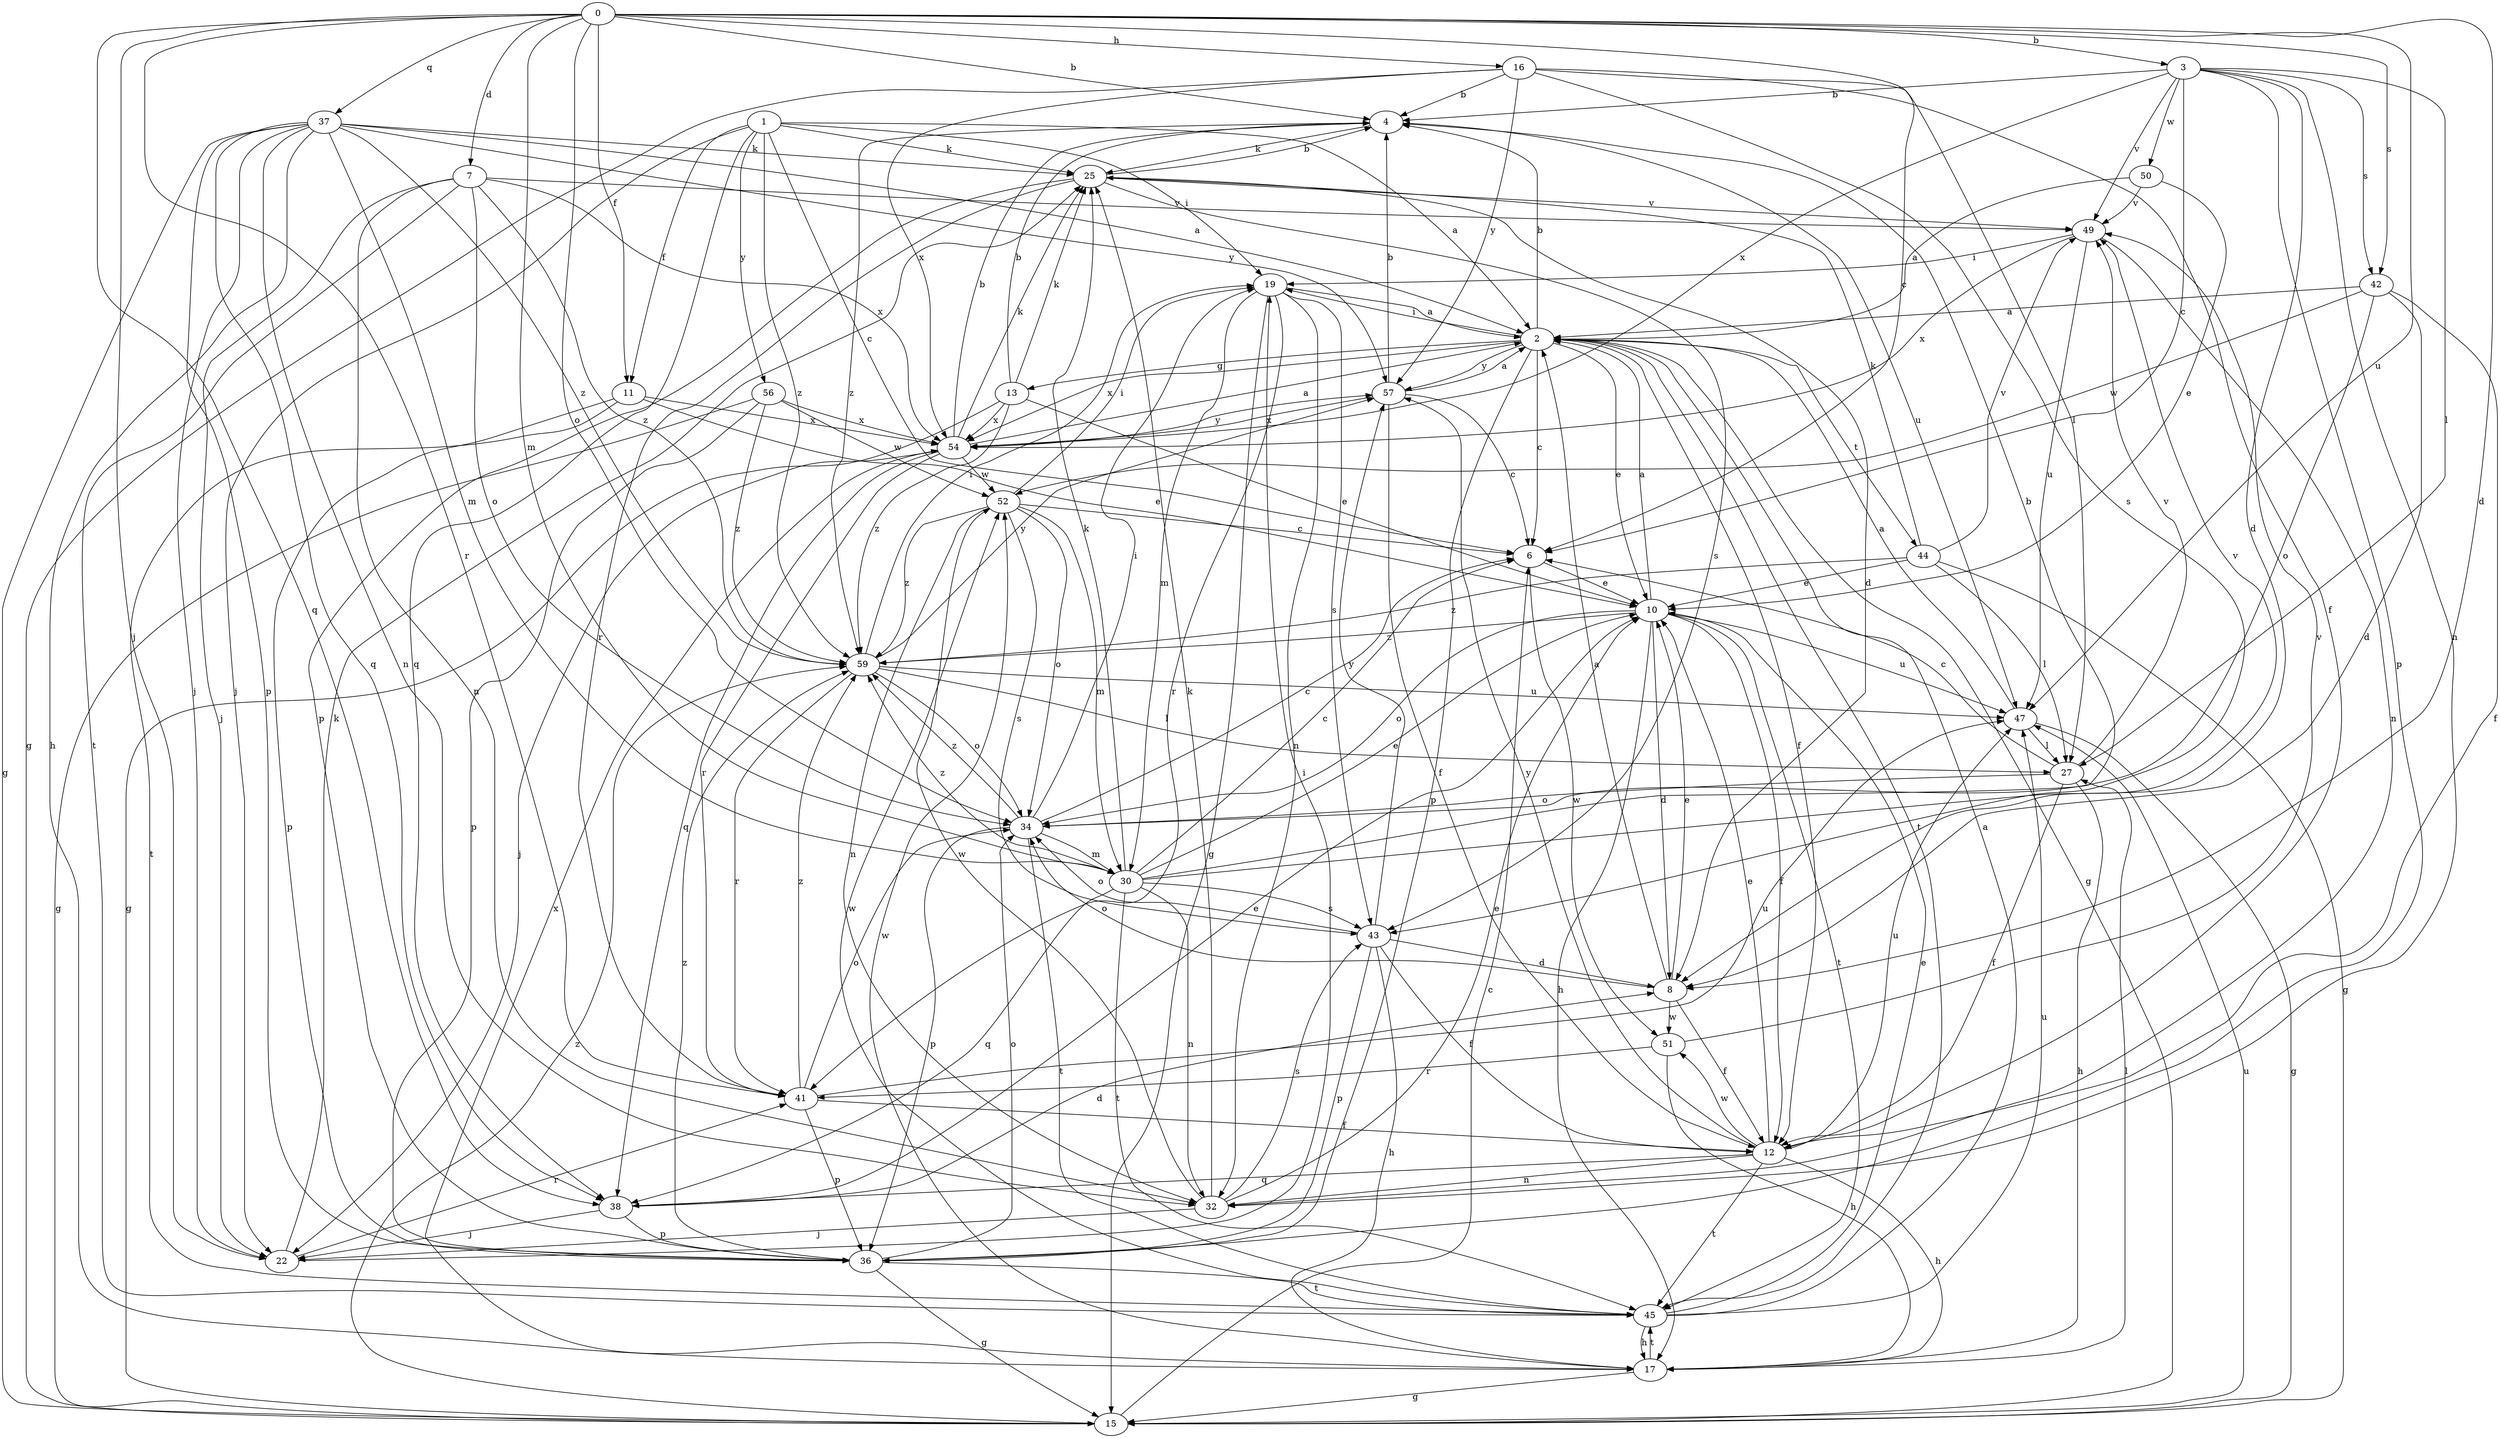 strict digraph  {
0;
1;
2;
3;
4;
6;
7;
8;
10;
11;
12;
13;
15;
16;
17;
19;
22;
25;
27;
30;
32;
34;
36;
37;
38;
41;
42;
43;
44;
45;
47;
49;
50;
51;
52;
54;
56;
57;
59;
0 -> 3  [label=b];
0 -> 4  [label=b];
0 -> 6  [label=c];
0 -> 7  [label=d];
0 -> 8  [label=d];
0 -> 11  [label=f];
0 -> 16  [label=h];
0 -> 22  [label=j];
0 -> 30  [label=m];
0 -> 34  [label=o];
0 -> 37  [label=q];
0 -> 38  [label=q];
0 -> 41  [label=r];
0 -> 42  [label=s];
0 -> 47  [label=u];
1 -> 2  [label=a];
1 -> 6  [label=c];
1 -> 11  [label=f];
1 -> 19  [label=i];
1 -> 22  [label=j];
1 -> 25  [label=k];
1 -> 38  [label=q];
1 -> 56  [label=y];
1 -> 59  [label=z];
2 -> 4  [label=b];
2 -> 6  [label=c];
2 -> 10  [label=e];
2 -> 12  [label=f];
2 -> 13  [label=g];
2 -> 15  [label=g];
2 -> 19  [label=i];
2 -> 36  [label=p];
2 -> 44  [label=t];
2 -> 45  [label=t];
2 -> 54  [label=x];
2 -> 57  [label=y];
3 -> 4  [label=b];
3 -> 6  [label=c];
3 -> 8  [label=d];
3 -> 27  [label=l];
3 -> 32  [label=n];
3 -> 36  [label=p];
3 -> 42  [label=s];
3 -> 49  [label=v];
3 -> 50  [label=w];
3 -> 54  [label=x];
4 -> 25  [label=k];
4 -> 47  [label=u];
4 -> 59  [label=z];
6 -> 10  [label=e];
6 -> 51  [label=w];
7 -> 22  [label=j];
7 -> 32  [label=n];
7 -> 34  [label=o];
7 -> 45  [label=t];
7 -> 49  [label=v];
7 -> 54  [label=x];
7 -> 59  [label=z];
8 -> 2  [label=a];
8 -> 10  [label=e];
8 -> 12  [label=f];
8 -> 34  [label=o];
8 -> 51  [label=w];
10 -> 2  [label=a];
10 -> 8  [label=d];
10 -> 12  [label=f];
10 -> 17  [label=h];
10 -> 34  [label=o];
10 -> 45  [label=t];
10 -> 47  [label=u];
10 -> 59  [label=z];
11 -> 10  [label=e];
11 -> 36  [label=p];
11 -> 45  [label=t];
11 -> 54  [label=x];
12 -> 10  [label=e];
12 -> 17  [label=h];
12 -> 32  [label=n];
12 -> 38  [label=q];
12 -> 45  [label=t];
12 -> 47  [label=u];
12 -> 51  [label=w];
12 -> 57  [label=y];
13 -> 4  [label=b];
13 -> 10  [label=e];
13 -> 15  [label=g];
13 -> 25  [label=k];
13 -> 54  [label=x];
13 -> 59  [label=z];
15 -> 6  [label=c];
15 -> 47  [label=u];
15 -> 59  [label=z];
16 -> 4  [label=b];
16 -> 12  [label=f];
16 -> 15  [label=g];
16 -> 27  [label=l];
16 -> 43  [label=s];
16 -> 54  [label=x];
16 -> 57  [label=y];
17 -> 15  [label=g];
17 -> 27  [label=l];
17 -> 45  [label=t];
17 -> 52  [label=w];
17 -> 54  [label=x];
19 -> 2  [label=a];
19 -> 15  [label=g];
19 -> 30  [label=m];
19 -> 32  [label=n];
19 -> 41  [label=r];
19 -> 43  [label=s];
22 -> 19  [label=i];
22 -> 25  [label=k];
22 -> 41  [label=r];
25 -> 4  [label=b];
25 -> 8  [label=d];
25 -> 36  [label=p];
25 -> 41  [label=r];
25 -> 43  [label=s];
25 -> 49  [label=v];
27 -> 6  [label=c];
27 -> 12  [label=f];
27 -> 17  [label=h];
27 -> 34  [label=o];
27 -> 49  [label=v];
30 -> 4  [label=b];
30 -> 6  [label=c];
30 -> 10  [label=e];
30 -> 25  [label=k];
30 -> 32  [label=n];
30 -> 38  [label=q];
30 -> 43  [label=s];
30 -> 45  [label=t];
30 -> 49  [label=v];
30 -> 59  [label=z];
32 -> 10  [label=e];
32 -> 22  [label=j];
32 -> 25  [label=k];
32 -> 43  [label=s];
32 -> 52  [label=w];
34 -> 6  [label=c];
34 -> 19  [label=i];
34 -> 30  [label=m];
34 -> 36  [label=p];
34 -> 45  [label=t];
34 -> 59  [label=z];
36 -> 15  [label=g];
36 -> 34  [label=o];
36 -> 45  [label=t];
36 -> 59  [label=z];
37 -> 2  [label=a];
37 -> 15  [label=g];
37 -> 17  [label=h];
37 -> 22  [label=j];
37 -> 25  [label=k];
37 -> 30  [label=m];
37 -> 32  [label=n];
37 -> 36  [label=p];
37 -> 38  [label=q];
37 -> 57  [label=y];
37 -> 59  [label=z];
38 -> 8  [label=d];
38 -> 10  [label=e];
38 -> 22  [label=j];
38 -> 36  [label=p];
41 -> 12  [label=f];
41 -> 34  [label=o];
41 -> 36  [label=p];
41 -> 47  [label=u];
41 -> 59  [label=z];
42 -> 2  [label=a];
42 -> 8  [label=d];
42 -> 12  [label=f];
42 -> 34  [label=o];
42 -> 52  [label=w];
43 -> 8  [label=d];
43 -> 12  [label=f];
43 -> 17  [label=h];
43 -> 34  [label=o];
43 -> 36  [label=p];
43 -> 57  [label=y];
44 -> 10  [label=e];
44 -> 15  [label=g];
44 -> 25  [label=k];
44 -> 27  [label=l];
44 -> 49  [label=v];
44 -> 59  [label=z];
45 -> 2  [label=a];
45 -> 10  [label=e];
45 -> 17  [label=h];
45 -> 47  [label=u];
45 -> 52  [label=w];
47 -> 2  [label=a];
47 -> 15  [label=g];
47 -> 27  [label=l];
49 -> 19  [label=i];
49 -> 32  [label=n];
49 -> 47  [label=u];
49 -> 54  [label=x];
50 -> 2  [label=a];
50 -> 10  [label=e];
50 -> 49  [label=v];
51 -> 17  [label=h];
51 -> 41  [label=r];
51 -> 49  [label=v];
52 -> 6  [label=c];
52 -> 19  [label=i];
52 -> 30  [label=m];
52 -> 32  [label=n];
52 -> 34  [label=o];
52 -> 43  [label=s];
52 -> 59  [label=z];
54 -> 2  [label=a];
54 -> 4  [label=b];
54 -> 22  [label=j];
54 -> 25  [label=k];
54 -> 38  [label=q];
54 -> 41  [label=r];
54 -> 52  [label=w];
54 -> 57  [label=y];
56 -> 15  [label=g];
56 -> 36  [label=p];
56 -> 52  [label=w];
56 -> 54  [label=x];
56 -> 59  [label=z];
57 -> 2  [label=a];
57 -> 4  [label=b];
57 -> 6  [label=c];
57 -> 12  [label=f];
57 -> 54  [label=x];
59 -> 19  [label=i];
59 -> 27  [label=l];
59 -> 34  [label=o];
59 -> 41  [label=r];
59 -> 47  [label=u];
59 -> 57  [label=y];
}

